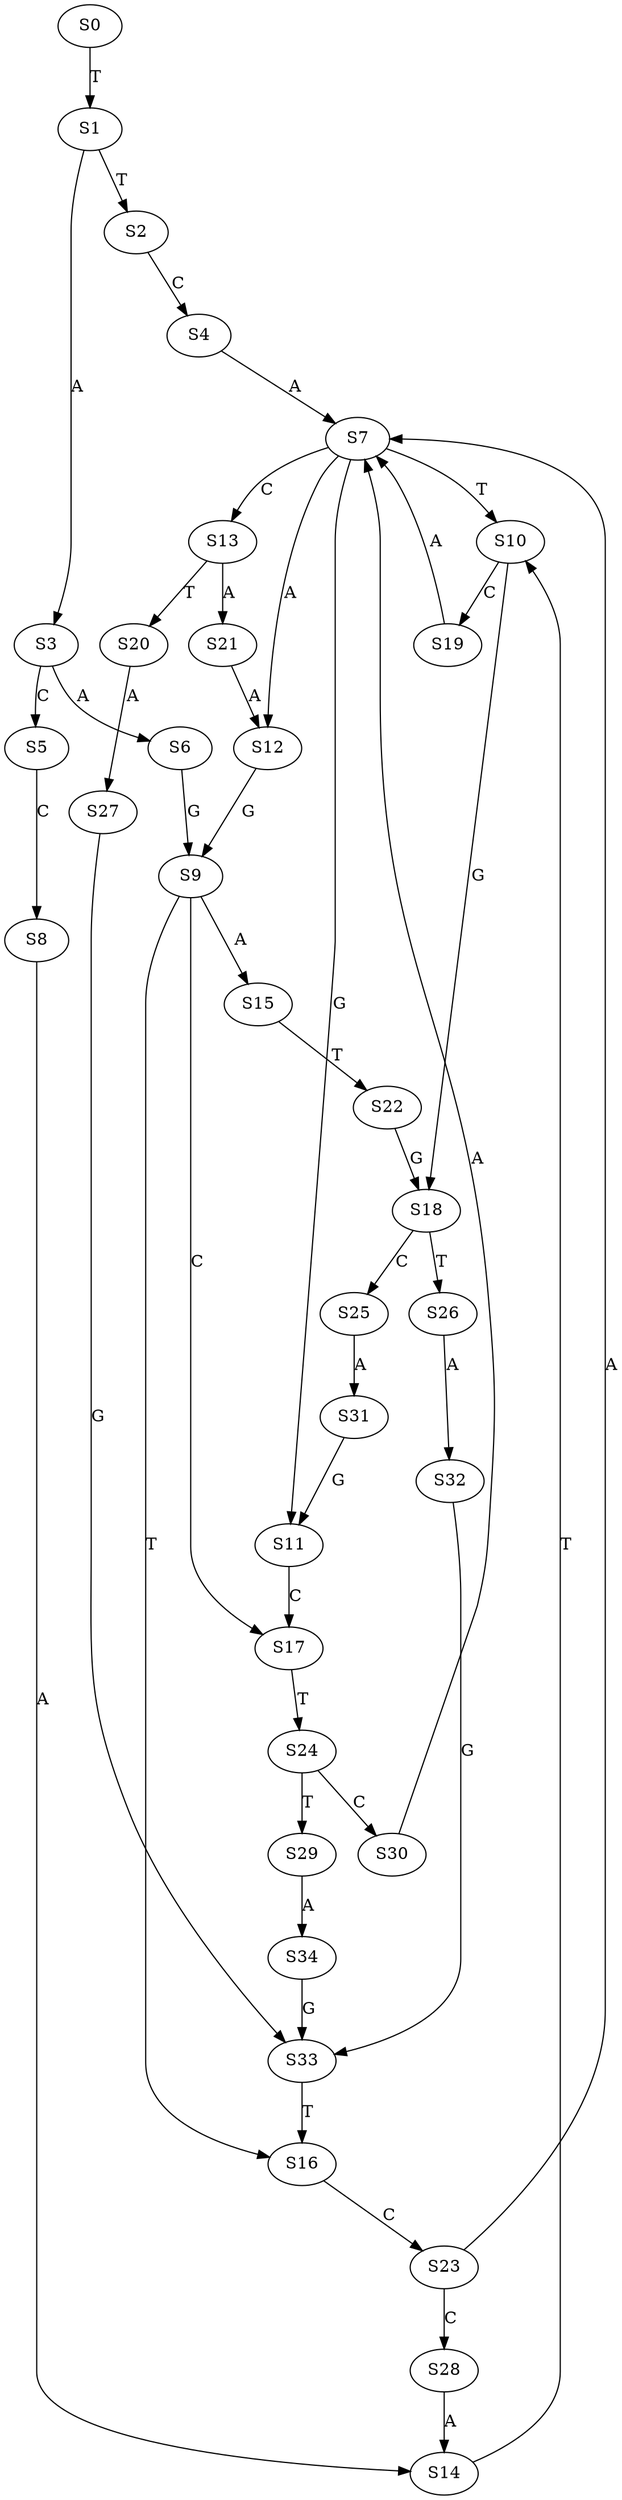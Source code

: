 strict digraph  {
	S0 -> S1 [ label = T ];
	S1 -> S2 [ label = T ];
	S1 -> S3 [ label = A ];
	S2 -> S4 [ label = C ];
	S3 -> S5 [ label = C ];
	S3 -> S6 [ label = A ];
	S4 -> S7 [ label = A ];
	S5 -> S8 [ label = C ];
	S6 -> S9 [ label = G ];
	S7 -> S10 [ label = T ];
	S7 -> S11 [ label = G ];
	S7 -> S12 [ label = A ];
	S7 -> S13 [ label = C ];
	S8 -> S14 [ label = A ];
	S9 -> S15 [ label = A ];
	S9 -> S16 [ label = T ];
	S9 -> S17 [ label = C ];
	S10 -> S18 [ label = G ];
	S10 -> S19 [ label = C ];
	S11 -> S17 [ label = C ];
	S12 -> S9 [ label = G ];
	S13 -> S20 [ label = T ];
	S13 -> S21 [ label = A ];
	S14 -> S10 [ label = T ];
	S15 -> S22 [ label = T ];
	S16 -> S23 [ label = C ];
	S17 -> S24 [ label = T ];
	S18 -> S25 [ label = C ];
	S18 -> S26 [ label = T ];
	S19 -> S7 [ label = A ];
	S20 -> S27 [ label = A ];
	S21 -> S12 [ label = A ];
	S22 -> S18 [ label = G ];
	S23 -> S7 [ label = A ];
	S23 -> S28 [ label = C ];
	S24 -> S29 [ label = T ];
	S24 -> S30 [ label = C ];
	S25 -> S31 [ label = A ];
	S26 -> S32 [ label = A ];
	S27 -> S33 [ label = G ];
	S28 -> S14 [ label = A ];
	S29 -> S34 [ label = A ];
	S30 -> S7 [ label = A ];
	S31 -> S11 [ label = G ];
	S32 -> S33 [ label = G ];
	S33 -> S16 [ label = T ];
	S34 -> S33 [ label = G ];
}
